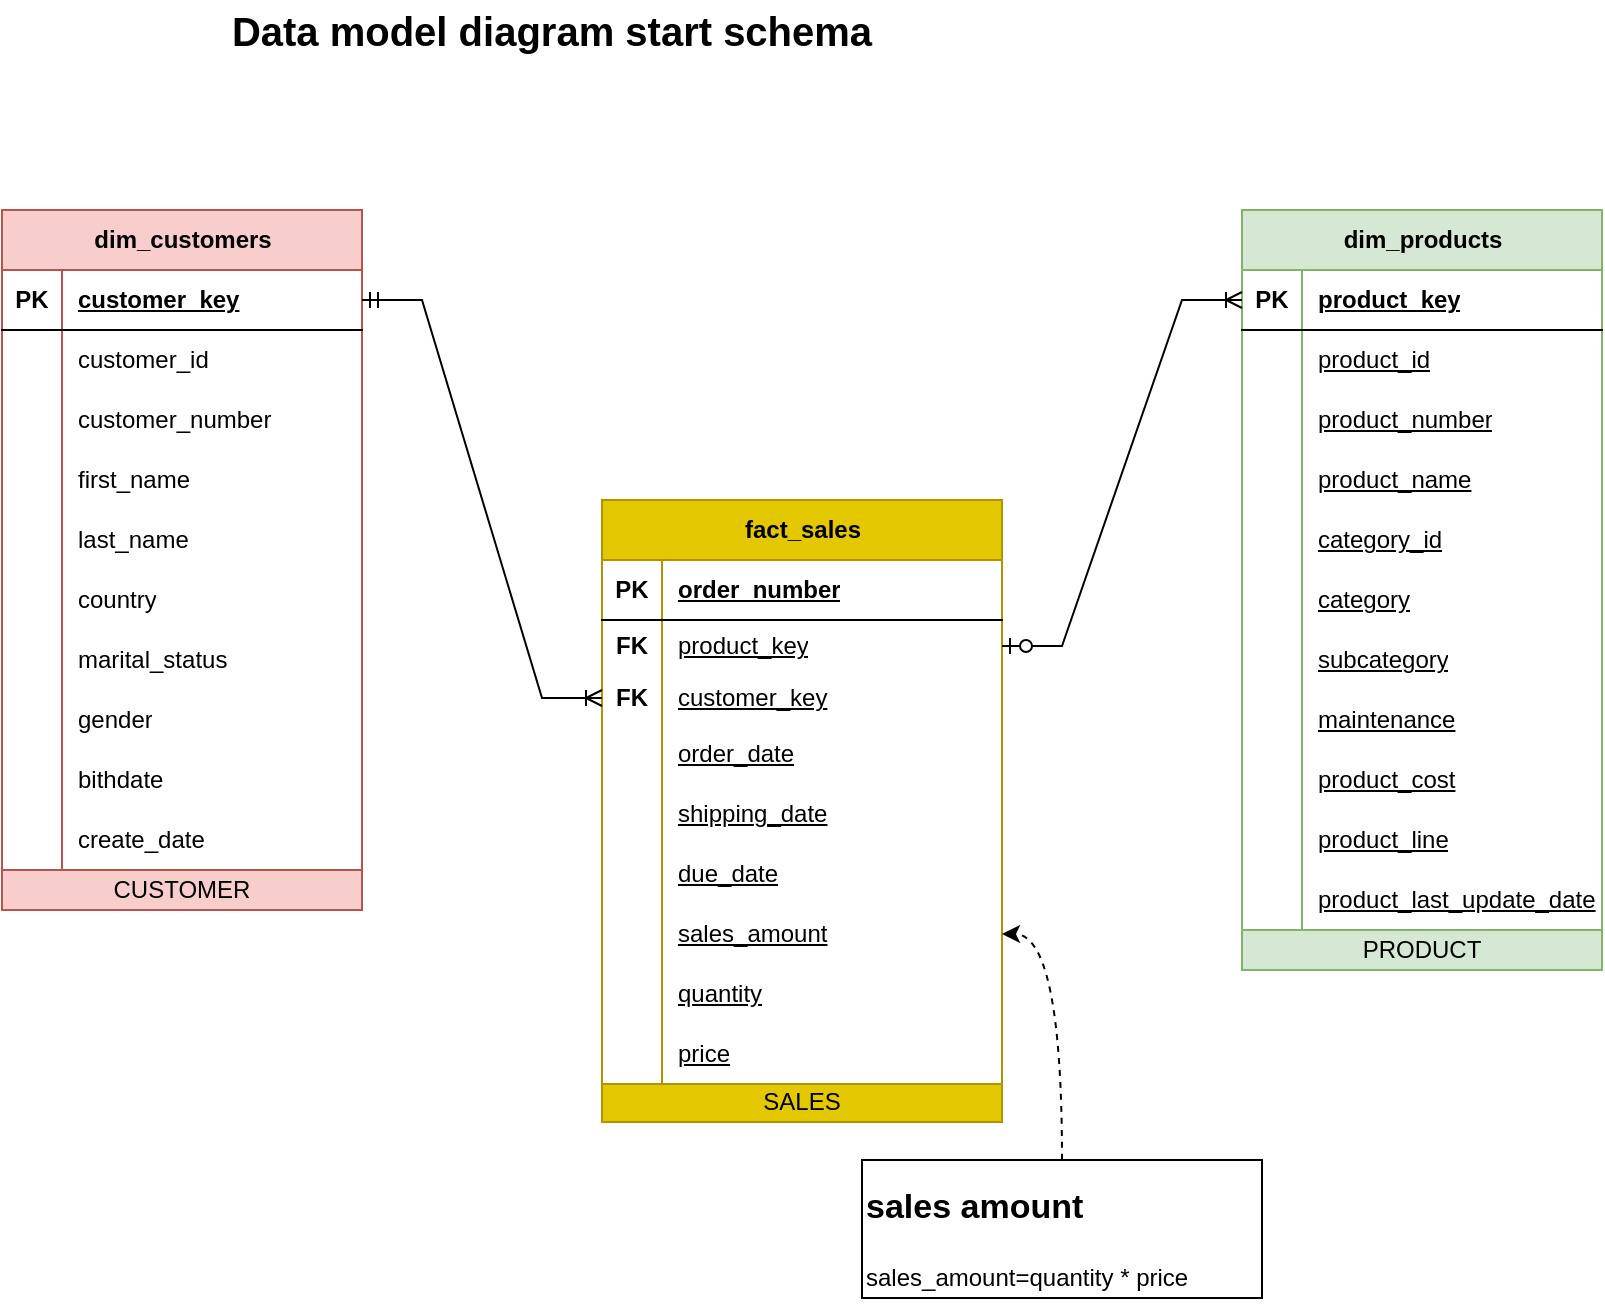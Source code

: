 <mxfile version="26.2.2">
  <diagram name="Page-1" id="OOVxS91p70i74Y_CPinJ">
    <mxGraphModel dx="1082" dy="687" grid="1" gridSize="10" guides="1" tooltips="1" connect="1" arrows="1" fold="1" page="1" pageScale="1" pageWidth="1920" pageHeight="1200" math="0" shadow="0">
      <root>
        <mxCell id="0" />
        <mxCell id="1" parent="0" />
        <mxCell id="dgMx7251XkcCe_xjMlQt-8" value="&lt;font style=&quot;font-size: 20px;&quot;&gt;Data model diagram start schema&lt;/font&gt;" style="text;html=1;align=center;verticalAlign=middle;whiteSpace=wrap;rounded=0;fontStyle=1;fontSize=16;" parent="1" vertex="1">
          <mxGeometry x="320" y="20" width="430" height="30" as="geometry" />
        </mxCell>
        <mxCell id="Io7eCDTCwOSKWFWMxGxT-1" value="dim_customers" style="shape=table;startSize=30;container=1;collapsible=1;childLayout=tableLayout;fixedRows=1;rowLines=0;fontStyle=1;align=center;resizeLast=1;html=1;fillColor=#f8cecc;strokeColor=#b85450;" parent="1" vertex="1">
          <mxGeometry x="260" y="125" width="180" height="330" as="geometry" />
        </mxCell>
        <mxCell id="Io7eCDTCwOSKWFWMxGxT-2" value="" style="shape=tableRow;horizontal=0;startSize=0;swimlaneHead=0;swimlaneBody=0;fillColor=none;collapsible=0;dropTarget=0;points=[[0,0.5],[1,0.5]];portConstraint=eastwest;top=0;left=0;right=0;bottom=1;" parent="Io7eCDTCwOSKWFWMxGxT-1" vertex="1">
          <mxGeometry y="30" width="180" height="30" as="geometry" />
        </mxCell>
        <mxCell id="Io7eCDTCwOSKWFWMxGxT-3" value="PK" style="shape=partialRectangle;connectable=0;fillColor=none;top=0;left=0;bottom=0;right=0;fontStyle=1;overflow=hidden;whiteSpace=wrap;html=1;" parent="Io7eCDTCwOSKWFWMxGxT-2" vertex="1">
          <mxGeometry width="30" height="30" as="geometry">
            <mxRectangle width="30" height="30" as="alternateBounds" />
          </mxGeometry>
        </mxCell>
        <mxCell id="Io7eCDTCwOSKWFWMxGxT-4" value="customer_key" style="shape=partialRectangle;connectable=0;fillColor=none;top=0;left=0;bottom=0;right=0;align=left;spacingLeft=6;fontStyle=5;overflow=hidden;whiteSpace=wrap;html=1;" parent="Io7eCDTCwOSKWFWMxGxT-2" vertex="1">
          <mxGeometry x="30" width="150" height="30" as="geometry">
            <mxRectangle width="150" height="30" as="alternateBounds" />
          </mxGeometry>
        </mxCell>
        <mxCell id="Io7eCDTCwOSKWFWMxGxT-5" value="" style="shape=tableRow;horizontal=0;startSize=0;swimlaneHead=0;swimlaneBody=0;fillColor=none;collapsible=0;dropTarget=0;points=[[0,0.5],[1,0.5]];portConstraint=eastwest;top=0;left=0;right=0;bottom=0;" parent="Io7eCDTCwOSKWFWMxGxT-1" vertex="1">
          <mxGeometry y="60" width="180" height="30" as="geometry" />
        </mxCell>
        <mxCell id="Io7eCDTCwOSKWFWMxGxT-6" value="" style="shape=partialRectangle;connectable=0;fillColor=none;top=0;left=0;bottom=0;right=0;editable=1;overflow=hidden;whiteSpace=wrap;html=1;" parent="Io7eCDTCwOSKWFWMxGxT-5" vertex="1">
          <mxGeometry width="30" height="30" as="geometry">
            <mxRectangle width="30" height="30" as="alternateBounds" />
          </mxGeometry>
        </mxCell>
        <mxCell id="Io7eCDTCwOSKWFWMxGxT-7" value="customer_id" style="shape=partialRectangle;connectable=0;fillColor=none;top=0;left=0;bottom=0;right=0;align=left;spacingLeft=6;overflow=hidden;whiteSpace=wrap;html=1;gradientColor=#b3b3b3;strokeColor=#666666;" parent="Io7eCDTCwOSKWFWMxGxT-5" vertex="1">
          <mxGeometry x="30" width="150" height="30" as="geometry">
            <mxRectangle width="150" height="30" as="alternateBounds" />
          </mxGeometry>
        </mxCell>
        <mxCell id="Io7eCDTCwOSKWFWMxGxT-8" value="" style="shape=tableRow;horizontal=0;startSize=0;swimlaneHead=0;swimlaneBody=0;fillColor=none;collapsible=0;dropTarget=0;points=[[0,0.5],[1,0.5]];portConstraint=eastwest;top=0;left=0;right=0;bottom=0;" parent="Io7eCDTCwOSKWFWMxGxT-1" vertex="1">
          <mxGeometry y="90" width="180" height="30" as="geometry" />
        </mxCell>
        <mxCell id="Io7eCDTCwOSKWFWMxGxT-9" value="" style="shape=partialRectangle;connectable=0;fillColor=none;top=0;left=0;bottom=0;right=0;editable=1;overflow=hidden;whiteSpace=wrap;html=1;" parent="Io7eCDTCwOSKWFWMxGxT-8" vertex="1">
          <mxGeometry width="30" height="30" as="geometry">
            <mxRectangle width="30" height="30" as="alternateBounds" />
          </mxGeometry>
        </mxCell>
        <mxCell id="Io7eCDTCwOSKWFWMxGxT-10" value="customer_number" style="shape=partialRectangle;connectable=0;fillColor=none;top=0;left=0;bottom=0;right=0;align=left;spacingLeft=6;overflow=hidden;whiteSpace=wrap;html=1;" parent="Io7eCDTCwOSKWFWMxGxT-8" vertex="1">
          <mxGeometry x="30" width="150" height="30" as="geometry">
            <mxRectangle width="150" height="30" as="alternateBounds" />
          </mxGeometry>
        </mxCell>
        <mxCell id="Io7eCDTCwOSKWFWMxGxT-11" value="" style="shape=tableRow;horizontal=0;startSize=0;swimlaneHead=0;swimlaneBody=0;fillColor=none;collapsible=0;dropTarget=0;points=[[0,0.5],[1,0.5]];portConstraint=eastwest;top=0;left=0;right=0;bottom=0;" parent="Io7eCDTCwOSKWFWMxGxT-1" vertex="1">
          <mxGeometry y="120" width="180" height="30" as="geometry" />
        </mxCell>
        <mxCell id="Io7eCDTCwOSKWFWMxGxT-12" value="" style="shape=partialRectangle;connectable=0;fillColor=none;top=0;left=0;bottom=0;right=0;editable=1;overflow=hidden;whiteSpace=wrap;html=1;" parent="Io7eCDTCwOSKWFWMxGxT-11" vertex="1">
          <mxGeometry width="30" height="30" as="geometry">
            <mxRectangle width="30" height="30" as="alternateBounds" />
          </mxGeometry>
        </mxCell>
        <mxCell id="Io7eCDTCwOSKWFWMxGxT-13" value="first_name" style="shape=partialRectangle;connectable=0;fillColor=none;top=0;left=0;bottom=0;right=0;align=left;spacingLeft=6;overflow=hidden;whiteSpace=wrap;html=1;" parent="Io7eCDTCwOSKWFWMxGxT-11" vertex="1">
          <mxGeometry x="30" width="150" height="30" as="geometry">
            <mxRectangle width="150" height="30" as="alternateBounds" />
          </mxGeometry>
        </mxCell>
        <mxCell id="Io7eCDTCwOSKWFWMxGxT-40" value="" style="shape=tableRow;horizontal=0;startSize=0;swimlaneHead=0;swimlaneBody=0;fillColor=none;collapsible=0;dropTarget=0;points=[[0,0.5],[1,0.5]];portConstraint=eastwest;top=0;left=0;right=0;bottom=0;" parent="Io7eCDTCwOSKWFWMxGxT-1" vertex="1">
          <mxGeometry y="150" width="180" height="30" as="geometry" />
        </mxCell>
        <mxCell id="Io7eCDTCwOSKWFWMxGxT-41" value="" style="shape=partialRectangle;connectable=0;fillColor=none;top=0;left=0;bottom=0;right=0;editable=1;overflow=hidden;whiteSpace=wrap;html=1;" parent="Io7eCDTCwOSKWFWMxGxT-40" vertex="1">
          <mxGeometry width="30" height="30" as="geometry">
            <mxRectangle width="30" height="30" as="alternateBounds" />
          </mxGeometry>
        </mxCell>
        <mxCell id="Io7eCDTCwOSKWFWMxGxT-42" value="last_name" style="shape=partialRectangle;connectable=0;fillColor=none;top=0;left=0;bottom=0;right=0;align=left;spacingLeft=6;overflow=hidden;whiteSpace=wrap;html=1;" parent="Io7eCDTCwOSKWFWMxGxT-40" vertex="1">
          <mxGeometry x="30" width="150" height="30" as="geometry">
            <mxRectangle width="150" height="30" as="alternateBounds" />
          </mxGeometry>
        </mxCell>
        <mxCell id="Io7eCDTCwOSKWFWMxGxT-59" value="" style="shape=tableRow;horizontal=0;startSize=0;swimlaneHead=0;swimlaneBody=0;fillColor=none;collapsible=0;dropTarget=0;points=[[0,0.5],[1,0.5]];portConstraint=eastwest;top=0;left=0;right=0;bottom=0;" parent="Io7eCDTCwOSKWFWMxGxT-1" vertex="1">
          <mxGeometry y="180" width="180" height="30" as="geometry" />
        </mxCell>
        <mxCell id="Io7eCDTCwOSKWFWMxGxT-60" value="" style="shape=partialRectangle;connectable=0;fillColor=none;top=0;left=0;bottom=0;right=0;editable=1;overflow=hidden;whiteSpace=wrap;html=1;" parent="Io7eCDTCwOSKWFWMxGxT-59" vertex="1">
          <mxGeometry width="30" height="30" as="geometry">
            <mxRectangle width="30" height="30" as="alternateBounds" />
          </mxGeometry>
        </mxCell>
        <mxCell id="Io7eCDTCwOSKWFWMxGxT-61" value="country" style="shape=partialRectangle;connectable=0;fillColor=none;top=0;left=0;bottom=0;right=0;align=left;spacingLeft=6;overflow=hidden;whiteSpace=wrap;html=1;" parent="Io7eCDTCwOSKWFWMxGxT-59" vertex="1">
          <mxGeometry x="30" width="150" height="30" as="geometry">
            <mxRectangle width="150" height="30" as="alternateBounds" />
          </mxGeometry>
        </mxCell>
        <mxCell id="Io7eCDTCwOSKWFWMxGxT-62" value="" style="shape=tableRow;horizontal=0;startSize=0;swimlaneHead=0;swimlaneBody=0;fillColor=none;collapsible=0;dropTarget=0;points=[[0,0.5],[1,0.5]];portConstraint=eastwest;top=0;left=0;right=0;bottom=0;" parent="Io7eCDTCwOSKWFWMxGxT-1" vertex="1">
          <mxGeometry y="210" width="180" height="30" as="geometry" />
        </mxCell>
        <mxCell id="Io7eCDTCwOSKWFWMxGxT-63" value="" style="shape=partialRectangle;connectable=0;fillColor=none;top=0;left=0;bottom=0;right=0;editable=1;overflow=hidden;whiteSpace=wrap;html=1;" parent="Io7eCDTCwOSKWFWMxGxT-62" vertex="1">
          <mxGeometry width="30" height="30" as="geometry">
            <mxRectangle width="30" height="30" as="alternateBounds" />
          </mxGeometry>
        </mxCell>
        <mxCell id="Io7eCDTCwOSKWFWMxGxT-64" value="marital_status" style="shape=partialRectangle;connectable=0;fillColor=none;top=0;left=0;bottom=0;right=0;align=left;spacingLeft=6;overflow=hidden;whiteSpace=wrap;html=1;" parent="Io7eCDTCwOSKWFWMxGxT-62" vertex="1">
          <mxGeometry x="30" width="150" height="30" as="geometry">
            <mxRectangle width="150" height="30" as="alternateBounds" />
          </mxGeometry>
        </mxCell>
        <mxCell id="_nHgHRbwsnI0pYR0xO-E-12" value="" style="shape=tableRow;horizontal=0;startSize=0;swimlaneHead=0;swimlaneBody=0;fillColor=none;collapsible=0;dropTarget=0;points=[[0,0.5],[1,0.5]];portConstraint=eastwest;top=0;left=0;right=0;bottom=0;" vertex="1" parent="Io7eCDTCwOSKWFWMxGxT-1">
          <mxGeometry y="240" width="180" height="30" as="geometry" />
        </mxCell>
        <mxCell id="_nHgHRbwsnI0pYR0xO-E-13" value="" style="shape=partialRectangle;connectable=0;fillColor=none;top=0;left=0;bottom=0;right=0;editable=1;overflow=hidden;whiteSpace=wrap;html=1;" vertex="1" parent="_nHgHRbwsnI0pYR0xO-E-12">
          <mxGeometry width="30" height="30" as="geometry">
            <mxRectangle width="30" height="30" as="alternateBounds" />
          </mxGeometry>
        </mxCell>
        <mxCell id="_nHgHRbwsnI0pYR0xO-E-14" value="gender" style="shape=partialRectangle;connectable=0;fillColor=none;top=0;left=0;bottom=0;right=0;align=left;spacingLeft=6;overflow=hidden;whiteSpace=wrap;html=1;" vertex="1" parent="_nHgHRbwsnI0pYR0xO-E-12">
          <mxGeometry x="30" width="150" height="30" as="geometry">
            <mxRectangle width="150" height="30" as="alternateBounds" />
          </mxGeometry>
        </mxCell>
        <mxCell id="_nHgHRbwsnI0pYR0xO-E-15" value="" style="shape=tableRow;horizontal=0;startSize=0;swimlaneHead=0;swimlaneBody=0;fillColor=none;collapsible=0;dropTarget=0;points=[[0,0.5],[1,0.5]];portConstraint=eastwest;top=0;left=0;right=0;bottom=0;" vertex="1" parent="Io7eCDTCwOSKWFWMxGxT-1">
          <mxGeometry y="270" width="180" height="30" as="geometry" />
        </mxCell>
        <mxCell id="_nHgHRbwsnI0pYR0xO-E-16" value="" style="shape=partialRectangle;connectable=0;fillColor=none;top=0;left=0;bottom=0;right=0;editable=1;overflow=hidden;whiteSpace=wrap;html=1;" vertex="1" parent="_nHgHRbwsnI0pYR0xO-E-15">
          <mxGeometry width="30" height="30" as="geometry">
            <mxRectangle width="30" height="30" as="alternateBounds" />
          </mxGeometry>
        </mxCell>
        <mxCell id="_nHgHRbwsnI0pYR0xO-E-17" value="bithdate" style="shape=partialRectangle;connectable=0;fillColor=none;top=0;left=0;bottom=0;right=0;align=left;spacingLeft=6;overflow=hidden;whiteSpace=wrap;html=1;" vertex="1" parent="_nHgHRbwsnI0pYR0xO-E-15">
          <mxGeometry x="30" width="150" height="30" as="geometry">
            <mxRectangle width="150" height="30" as="alternateBounds" />
          </mxGeometry>
        </mxCell>
        <mxCell id="_nHgHRbwsnI0pYR0xO-E-18" value="" style="shape=tableRow;horizontal=0;startSize=0;swimlaneHead=0;swimlaneBody=0;fillColor=none;collapsible=0;dropTarget=0;points=[[0,0.5],[1,0.5]];portConstraint=eastwest;top=0;left=0;right=0;bottom=0;" vertex="1" parent="Io7eCDTCwOSKWFWMxGxT-1">
          <mxGeometry y="300" width="180" height="30" as="geometry" />
        </mxCell>
        <mxCell id="_nHgHRbwsnI0pYR0xO-E-19" value="" style="shape=partialRectangle;connectable=0;fillColor=none;top=0;left=0;bottom=0;right=0;editable=1;overflow=hidden;whiteSpace=wrap;html=1;" vertex="1" parent="_nHgHRbwsnI0pYR0xO-E-18">
          <mxGeometry width="30" height="30" as="geometry">
            <mxRectangle width="30" height="30" as="alternateBounds" />
          </mxGeometry>
        </mxCell>
        <mxCell id="_nHgHRbwsnI0pYR0xO-E-20" value="create_date" style="shape=partialRectangle;connectable=0;fillColor=none;top=0;left=0;bottom=0;right=0;align=left;spacingLeft=6;overflow=hidden;whiteSpace=wrap;html=1;" vertex="1" parent="_nHgHRbwsnI0pYR0xO-E-18">
          <mxGeometry x="30" width="150" height="30" as="geometry">
            <mxRectangle width="150" height="30" as="alternateBounds" />
          </mxGeometry>
        </mxCell>
        <mxCell id="VMS7QXW_MheRCHFMx7vZ-4" value="CUSTOMER" style="text;html=1;strokeColor=#b85450;fillColor=#f8cecc;align=center;verticalAlign=middle;whiteSpace=wrap;overflow=hidden;" parent="1" vertex="1">
          <mxGeometry x="260" y="455" width="180" height="20" as="geometry" />
        </mxCell>
        <mxCell id="Io7eCDTCwOSKWFWMxGxT-65" value="dim_products" style="shape=table;startSize=30;container=1;collapsible=1;childLayout=tableLayout;fixedRows=1;rowLines=0;fontStyle=1;align=center;resizeLast=1;html=1;fillColor=#d5e8d4;strokeColor=#82b366;" parent="1" vertex="1">
          <mxGeometry x="880" y="125" width="180" height="360" as="geometry" />
        </mxCell>
        <mxCell id="Io7eCDTCwOSKWFWMxGxT-66" value="" style="shape=tableRow;horizontal=0;startSize=0;swimlaneHead=0;swimlaneBody=0;fillColor=none;collapsible=0;dropTarget=0;points=[[0,0.5],[1,0.5]];portConstraint=eastwest;top=0;left=0;right=0;bottom=1;" parent="Io7eCDTCwOSKWFWMxGxT-65" vertex="1">
          <mxGeometry y="30" width="180" height="30" as="geometry" />
        </mxCell>
        <mxCell id="Io7eCDTCwOSKWFWMxGxT-67" value="PK" style="shape=partialRectangle;connectable=0;fillColor=none;top=0;left=0;bottom=0;right=0;fontStyle=1;overflow=hidden;whiteSpace=wrap;html=1;" parent="Io7eCDTCwOSKWFWMxGxT-66" vertex="1">
          <mxGeometry width="30" height="30" as="geometry">
            <mxRectangle width="30" height="30" as="alternateBounds" />
          </mxGeometry>
        </mxCell>
        <mxCell id="Io7eCDTCwOSKWFWMxGxT-68" value="product_key" style="shape=partialRectangle;connectable=0;fillColor=none;top=0;left=0;bottom=0;right=0;align=left;spacingLeft=6;fontStyle=5;overflow=hidden;whiteSpace=wrap;html=1;" parent="Io7eCDTCwOSKWFWMxGxT-66" vertex="1">
          <mxGeometry x="30" width="150" height="30" as="geometry">
            <mxRectangle width="150" height="30" as="alternateBounds" />
          </mxGeometry>
        </mxCell>
        <mxCell id="Io7eCDTCwOSKWFWMxGxT-69" value="" style="shape=tableRow;horizontal=0;startSize=0;swimlaneHead=0;swimlaneBody=0;fillColor=none;collapsible=0;dropTarget=0;points=[[0,0.5],[1,0.5]];portConstraint=eastwest;top=0;left=0;right=0;bottom=0;" parent="Io7eCDTCwOSKWFWMxGxT-65" vertex="1">
          <mxGeometry y="60" width="180" height="30" as="geometry" />
        </mxCell>
        <mxCell id="Io7eCDTCwOSKWFWMxGxT-70" value="" style="shape=partialRectangle;connectable=0;fillColor=none;top=0;left=0;bottom=0;right=0;editable=1;overflow=hidden;whiteSpace=wrap;html=1;" parent="Io7eCDTCwOSKWFWMxGxT-69" vertex="1">
          <mxGeometry width="30" height="30" as="geometry">
            <mxRectangle width="30" height="30" as="alternateBounds" />
          </mxGeometry>
        </mxCell>
        <mxCell id="Io7eCDTCwOSKWFWMxGxT-71" value="&lt;u&gt;product_id&lt;/u&gt;" style="shape=partialRectangle;connectable=0;fillColor=none;top=0;left=0;bottom=0;right=0;align=left;spacingLeft=6;overflow=hidden;whiteSpace=wrap;html=1;gradientColor=#b3b3b3;strokeColor=#666666;" parent="Io7eCDTCwOSKWFWMxGxT-69" vertex="1">
          <mxGeometry x="30" width="150" height="30" as="geometry">
            <mxRectangle width="150" height="30" as="alternateBounds" />
          </mxGeometry>
        </mxCell>
        <mxCell id="Io7eCDTCwOSKWFWMxGxT-72" value="" style="shape=tableRow;horizontal=0;startSize=0;swimlaneHead=0;swimlaneBody=0;fillColor=none;collapsible=0;dropTarget=0;points=[[0,0.5],[1,0.5]];portConstraint=eastwest;top=0;left=0;right=0;bottom=0;" parent="Io7eCDTCwOSKWFWMxGxT-65" vertex="1">
          <mxGeometry y="90" width="180" height="30" as="geometry" />
        </mxCell>
        <mxCell id="Io7eCDTCwOSKWFWMxGxT-73" value="" style="shape=partialRectangle;connectable=0;fillColor=none;top=0;left=0;bottom=0;right=0;editable=1;overflow=hidden;whiteSpace=wrap;html=1;" parent="Io7eCDTCwOSKWFWMxGxT-72" vertex="1">
          <mxGeometry width="30" height="30" as="geometry">
            <mxRectangle width="30" height="30" as="alternateBounds" />
          </mxGeometry>
        </mxCell>
        <mxCell id="Io7eCDTCwOSKWFWMxGxT-74" value="&lt;u&gt;product_number&lt;/u&gt;" style="shape=partialRectangle;connectable=0;fillColor=none;top=0;left=0;bottom=0;right=0;align=left;spacingLeft=6;overflow=hidden;whiteSpace=wrap;html=1;" parent="Io7eCDTCwOSKWFWMxGxT-72" vertex="1">
          <mxGeometry x="30" width="150" height="30" as="geometry">
            <mxRectangle width="150" height="30" as="alternateBounds" />
          </mxGeometry>
        </mxCell>
        <mxCell id="Io7eCDTCwOSKWFWMxGxT-75" value="" style="shape=tableRow;horizontal=0;startSize=0;swimlaneHead=0;swimlaneBody=0;fillColor=none;collapsible=0;dropTarget=0;points=[[0,0.5],[1,0.5]];portConstraint=eastwest;top=0;left=0;right=0;bottom=0;" parent="Io7eCDTCwOSKWFWMxGxT-65" vertex="1">
          <mxGeometry y="120" width="180" height="30" as="geometry" />
        </mxCell>
        <mxCell id="Io7eCDTCwOSKWFWMxGxT-76" value="" style="shape=partialRectangle;connectable=0;fillColor=none;top=0;left=0;bottom=0;right=0;editable=1;overflow=hidden;whiteSpace=wrap;html=1;" parent="Io7eCDTCwOSKWFWMxGxT-75" vertex="1">
          <mxGeometry width="30" height="30" as="geometry">
            <mxRectangle width="30" height="30" as="alternateBounds" />
          </mxGeometry>
        </mxCell>
        <mxCell id="Io7eCDTCwOSKWFWMxGxT-77" value="&lt;u&gt;product_name&lt;/u&gt;" style="shape=partialRectangle;connectable=0;fillColor=none;top=0;left=0;bottom=0;right=0;align=left;spacingLeft=6;overflow=hidden;whiteSpace=wrap;html=1;" parent="Io7eCDTCwOSKWFWMxGxT-75" vertex="1">
          <mxGeometry x="30" width="150" height="30" as="geometry">
            <mxRectangle width="150" height="30" as="alternateBounds" />
          </mxGeometry>
        </mxCell>
        <mxCell id="Io7eCDTCwOSKWFWMxGxT-78" value="" style="shape=tableRow;horizontal=0;startSize=0;swimlaneHead=0;swimlaneBody=0;fillColor=none;collapsible=0;dropTarget=0;points=[[0,0.5],[1,0.5]];portConstraint=eastwest;top=0;left=0;right=0;bottom=0;" parent="Io7eCDTCwOSKWFWMxGxT-65" vertex="1">
          <mxGeometry y="150" width="180" height="30" as="geometry" />
        </mxCell>
        <mxCell id="Io7eCDTCwOSKWFWMxGxT-79" value="" style="shape=partialRectangle;connectable=0;fillColor=none;top=0;left=0;bottom=0;right=0;editable=1;overflow=hidden;whiteSpace=wrap;html=1;" parent="Io7eCDTCwOSKWFWMxGxT-78" vertex="1">
          <mxGeometry width="30" height="30" as="geometry">
            <mxRectangle width="30" height="30" as="alternateBounds" />
          </mxGeometry>
        </mxCell>
        <mxCell id="Io7eCDTCwOSKWFWMxGxT-80" value="&lt;u&gt;category_id&lt;/u&gt;" style="shape=partialRectangle;connectable=0;fillColor=none;top=0;left=0;bottom=0;right=0;align=left;spacingLeft=6;overflow=hidden;whiteSpace=wrap;html=1;" parent="Io7eCDTCwOSKWFWMxGxT-78" vertex="1">
          <mxGeometry x="30" width="150" height="30" as="geometry">
            <mxRectangle width="150" height="30" as="alternateBounds" />
          </mxGeometry>
        </mxCell>
        <mxCell id="Io7eCDTCwOSKWFWMxGxT-81" value="" style="shape=tableRow;horizontal=0;startSize=0;swimlaneHead=0;swimlaneBody=0;fillColor=none;collapsible=0;dropTarget=0;points=[[0,0.5],[1,0.5]];portConstraint=eastwest;top=0;left=0;right=0;bottom=0;" parent="Io7eCDTCwOSKWFWMxGxT-65" vertex="1">
          <mxGeometry y="180" width="180" height="30" as="geometry" />
        </mxCell>
        <mxCell id="Io7eCDTCwOSKWFWMxGxT-82" value="" style="shape=partialRectangle;connectable=0;fillColor=none;top=0;left=0;bottom=0;right=0;editable=1;overflow=hidden;whiteSpace=wrap;html=1;" parent="Io7eCDTCwOSKWFWMxGxT-81" vertex="1">
          <mxGeometry width="30" height="30" as="geometry">
            <mxRectangle width="30" height="30" as="alternateBounds" />
          </mxGeometry>
        </mxCell>
        <mxCell id="Io7eCDTCwOSKWFWMxGxT-83" value="&lt;u&gt;category&lt;/u&gt;" style="shape=partialRectangle;connectable=0;fillColor=none;top=0;left=0;bottom=0;right=0;align=left;spacingLeft=6;overflow=hidden;whiteSpace=wrap;html=1;" parent="Io7eCDTCwOSKWFWMxGxT-81" vertex="1">
          <mxGeometry x="30" width="150" height="30" as="geometry">
            <mxRectangle width="150" height="30" as="alternateBounds" />
          </mxGeometry>
        </mxCell>
        <mxCell id="Io7eCDTCwOSKWFWMxGxT-84" value="" style="shape=tableRow;horizontal=0;startSize=0;swimlaneHead=0;swimlaneBody=0;fillColor=none;collapsible=0;dropTarget=0;points=[[0,0.5],[1,0.5]];portConstraint=eastwest;top=0;left=0;right=0;bottom=0;" parent="Io7eCDTCwOSKWFWMxGxT-65" vertex="1">
          <mxGeometry y="210" width="180" height="30" as="geometry" />
        </mxCell>
        <mxCell id="Io7eCDTCwOSKWFWMxGxT-85" value="" style="shape=partialRectangle;connectable=0;fillColor=none;top=0;left=0;bottom=0;right=0;editable=1;overflow=hidden;whiteSpace=wrap;html=1;" parent="Io7eCDTCwOSKWFWMxGxT-84" vertex="1">
          <mxGeometry width="30" height="30" as="geometry">
            <mxRectangle width="30" height="30" as="alternateBounds" />
          </mxGeometry>
        </mxCell>
        <mxCell id="Io7eCDTCwOSKWFWMxGxT-86" value="&lt;u&gt;subcategory&lt;/u&gt;" style="shape=partialRectangle;connectable=0;fillColor=none;top=0;left=0;bottom=0;right=0;align=left;spacingLeft=6;overflow=hidden;whiteSpace=wrap;html=1;" parent="Io7eCDTCwOSKWFWMxGxT-84" vertex="1">
          <mxGeometry x="30" width="150" height="30" as="geometry">
            <mxRectangle width="150" height="30" as="alternateBounds" />
          </mxGeometry>
        </mxCell>
        <mxCell id="_nHgHRbwsnI0pYR0xO-E-24" value="" style="shape=tableRow;horizontal=0;startSize=0;swimlaneHead=0;swimlaneBody=0;fillColor=none;collapsible=0;dropTarget=0;points=[[0,0.5],[1,0.5]];portConstraint=eastwest;top=0;left=0;right=0;bottom=0;" vertex="1" parent="Io7eCDTCwOSKWFWMxGxT-65">
          <mxGeometry y="240" width="180" height="30" as="geometry" />
        </mxCell>
        <mxCell id="_nHgHRbwsnI0pYR0xO-E-25" value="" style="shape=partialRectangle;connectable=0;fillColor=none;top=0;left=0;bottom=0;right=0;editable=1;overflow=hidden;whiteSpace=wrap;html=1;" vertex="1" parent="_nHgHRbwsnI0pYR0xO-E-24">
          <mxGeometry width="30" height="30" as="geometry">
            <mxRectangle width="30" height="30" as="alternateBounds" />
          </mxGeometry>
        </mxCell>
        <mxCell id="_nHgHRbwsnI0pYR0xO-E-26" value="&lt;u&gt;maintenance&lt;/u&gt;" style="shape=partialRectangle;connectable=0;fillColor=none;top=0;left=0;bottom=0;right=0;align=left;spacingLeft=6;overflow=hidden;whiteSpace=wrap;html=1;" vertex="1" parent="_nHgHRbwsnI0pYR0xO-E-24">
          <mxGeometry x="30" width="150" height="30" as="geometry">
            <mxRectangle width="150" height="30" as="alternateBounds" />
          </mxGeometry>
        </mxCell>
        <mxCell id="_nHgHRbwsnI0pYR0xO-E-28" value="" style="shape=tableRow;horizontal=0;startSize=0;swimlaneHead=0;swimlaneBody=0;fillColor=none;collapsible=0;dropTarget=0;points=[[0,0.5],[1,0.5]];portConstraint=eastwest;top=0;left=0;right=0;bottom=0;" vertex="1" parent="Io7eCDTCwOSKWFWMxGxT-65">
          <mxGeometry y="270" width="180" height="30" as="geometry" />
        </mxCell>
        <mxCell id="_nHgHRbwsnI0pYR0xO-E-29" value="" style="shape=partialRectangle;connectable=0;fillColor=none;top=0;left=0;bottom=0;right=0;editable=1;overflow=hidden;whiteSpace=wrap;html=1;" vertex="1" parent="_nHgHRbwsnI0pYR0xO-E-28">
          <mxGeometry width="30" height="30" as="geometry">
            <mxRectangle width="30" height="30" as="alternateBounds" />
          </mxGeometry>
        </mxCell>
        <mxCell id="_nHgHRbwsnI0pYR0xO-E-30" value="&lt;u&gt;product_cost&lt;/u&gt;" style="shape=partialRectangle;connectable=0;fillColor=none;top=0;left=0;bottom=0;right=0;align=left;spacingLeft=6;overflow=hidden;whiteSpace=wrap;html=1;" vertex="1" parent="_nHgHRbwsnI0pYR0xO-E-28">
          <mxGeometry x="30" width="150" height="30" as="geometry">
            <mxRectangle width="150" height="30" as="alternateBounds" />
          </mxGeometry>
        </mxCell>
        <mxCell id="_nHgHRbwsnI0pYR0xO-E-31" value="" style="shape=tableRow;horizontal=0;startSize=0;swimlaneHead=0;swimlaneBody=0;fillColor=none;collapsible=0;dropTarget=0;points=[[0,0.5],[1,0.5]];portConstraint=eastwest;top=0;left=0;right=0;bottom=0;" vertex="1" parent="Io7eCDTCwOSKWFWMxGxT-65">
          <mxGeometry y="300" width="180" height="30" as="geometry" />
        </mxCell>
        <mxCell id="_nHgHRbwsnI0pYR0xO-E-32" value="" style="shape=partialRectangle;connectable=0;fillColor=none;top=0;left=0;bottom=0;right=0;editable=1;overflow=hidden;whiteSpace=wrap;html=1;" vertex="1" parent="_nHgHRbwsnI0pYR0xO-E-31">
          <mxGeometry width="30" height="30" as="geometry">
            <mxRectangle width="30" height="30" as="alternateBounds" />
          </mxGeometry>
        </mxCell>
        <mxCell id="_nHgHRbwsnI0pYR0xO-E-33" value="&lt;u&gt;product_line&lt;/u&gt;" style="shape=partialRectangle;connectable=0;fillColor=none;top=0;left=0;bottom=0;right=0;align=left;spacingLeft=6;overflow=hidden;whiteSpace=wrap;html=1;" vertex="1" parent="_nHgHRbwsnI0pYR0xO-E-31">
          <mxGeometry x="30" width="150" height="30" as="geometry">
            <mxRectangle width="150" height="30" as="alternateBounds" />
          </mxGeometry>
        </mxCell>
        <mxCell id="_nHgHRbwsnI0pYR0xO-E-34" value="" style="shape=tableRow;horizontal=0;startSize=0;swimlaneHead=0;swimlaneBody=0;fillColor=none;collapsible=0;dropTarget=0;points=[[0,0.5],[1,0.5]];portConstraint=eastwest;top=0;left=0;right=0;bottom=0;" vertex="1" parent="Io7eCDTCwOSKWFWMxGxT-65">
          <mxGeometry y="330" width="180" height="30" as="geometry" />
        </mxCell>
        <mxCell id="_nHgHRbwsnI0pYR0xO-E-35" value="" style="shape=partialRectangle;connectable=0;fillColor=none;top=0;left=0;bottom=0;right=0;editable=1;overflow=hidden;whiteSpace=wrap;html=1;" vertex="1" parent="_nHgHRbwsnI0pYR0xO-E-34">
          <mxGeometry width="30" height="30" as="geometry">
            <mxRectangle width="30" height="30" as="alternateBounds" />
          </mxGeometry>
        </mxCell>
        <mxCell id="_nHgHRbwsnI0pYR0xO-E-36" value="&lt;u&gt;product_last_update_date&lt;/u&gt;" style="shape=partialRectangle;connectable=0;fillColor=none;top=0;left=0;bottom=0;right=0;align=left;spacingLeft=6;overflow=hidden;whiteSpace=wrap;html=1;" vertex="1" parent="_nHgHRbwsnI0pYR0xO-E-34">
          <mxGeometry x="30" width="150" height="30" as="geometry">
            <mxRectangle width="150" height="30" as="alternateBounds" />
          </mxGeometry>
        </mxCell>
        <mxCell id="VMS7QXW_MheRCHFMx7vZ-1" value="PRODUCT" style="text;html=1;strokeColor=#82b366;fillColor=#d5e8d4;align=center;verticalAlign=middle;whiteSpace=wrap;overflow=hidden;" parent="1" vertex="1">
          <mxGeometry x="880" y="485" width="180" height="20" as="geometry" />
        </mxCell>
        <mxCell id="Io7eCDTCwOSKWFWMxGxT-87" value="fact_sales" style="shape=table;startSize=30;container=1;collapsible=1;childLayout=tableLayout;fixedRows=1;rowLines=0;fontStyle=1;align=center;resizeLast=1;html=1;fillColor=#e3c800;strokeColor=#B09500;fontColor=#000000;" parent="1" vertex="1">
          <mxGeometry x="560" y="270" width="200" height="292" as="geometry" />
        </mxCell>
        <mxCell id="Io7eCDTCwOSKWFWMxGxT-88" value="" style="shape=tableRow;horizontal=0;startSize=0;swimlaneHead=0;swimlaneBody=0;fillColor=none;collapsible=0;dropTarget=0;points=[[0,0.5],[1,0.5]];portConstraint=eastwest;top=0;left=0;right=0;bottom=1;" parent="Io7eCDTCwOSKWFWMxGxT-87" vertex="1">
          <mxGeometry y="30" width="200" height="30" as="geometry" />
        </mxCell>
        <mxCell id="Io7eCDTCwOSKWFWMxGxT-89" value="PK" style="shape=partialRectangle;connectable=0;fillColor=none;top=0;left=0;bottom=0;right=0;fontStyle=1;overflow=hidden;whiteSpace=wrap;html=1;" parent="Io7eCDTCwOSKWFWMxGxT-88" vertex="1">
          <mxGeometry width="30" height="30" as="geometry">
            <mxRectangle width="30" height="30" as="alternateBounds" />
          </mxGeometry>
        </mxCell>
        <mxCell id="Io7eCDTCwOSKWFWMxGxT-90" value="order_number" style="shape=partialRectangle;connectable=0;fillColor=none;top=0;left=0;bottom=0;right=0;align=left;spacingLeft=6;fontStyle=5;overflow=hidden;whiteSpace=wrap;html=1;" parent="Io7eCDTCwOSKWFWMxGxT-88" vertex="1">
          <mxGeometry x="30" width="170" height="30" as="geometry">
            <mxRectangle width="170" height="30" as="alternateBounds" />
          </mxGeometry>
        </mxCell>
        <mxCell id="Io7eCDTCwOSKWFWMxGxT-91" value="" style="shape=tableRow;horizontal=0;startSize=0;swimlaneHead=0;swimlaneBody=0;fillColor=none;collapsible=0;dropTarget=0;points=[[0,0.5],[1,0.5]];portConstraint=eastwest;top=0;left=0;right=0;bottom=0;fontColor=none;noLabel=1;" parent="Io7eCDTCwOSKWFWMxGxT-87" vertex="1">
          <mxGeometry y="60" width="200" height="26" as="geometry" />
        </mxCell>
        <mxCell id="Io7eCDTCwOSKWFWMxGxT-92" value="&lt;b&gt;FK&lt;/b&gt;" style="shape=partialRectangle;connectable=0;fillColor=none;top=0;left=0;bottom=0;right=0;editable=1;overflow=hidden;whiteSpace=wrap;html=1;" parent="Io7eCDTCwOSKWFWMxGxT-91" vertex="1">
          <mxGeometry width="30" height="26" as="geometry">
            <mxRectangle width="30" height="26" as="alternateBounds" />
          </mxGeometry>
        </mxCell>
        <mxCell id="Io7eCDTCwOSKWFWMxGxT-93" value="&lt;u&gt;product_key&lt;/u&gt;" style="shape=partialRectangle;connectable=0;fillColor=none;top=0;left=0;bottom=0;right=0;align=left;spacingLeft=6;overflow=hidden;whiteSpace=wrap;html=1;gradientColor=#b3b3b3;strokeColor=#666666;" parent="Io7eCDTCwOSKWFWMxGxT-91" vertex="1">
          <mxGeometry x="30" width="170" height="26" as="geometry">
            <mxRectangle width="170" height="26" as="alternateBounds" />
          </mxGeometry>
        </mxCell>
        <mxCell id="Io7eCDTCwOSKWFWMxGxT-94" value="" style="shape=tableRow;horizontal=0;startSize=0;swimlaneHead=0;swimlaneBody=0;fillColor=none;collapsible=0;dropTarget=0;points=[[0,0.5],[1,0.5]];portConstraint=eastwest;top=0;left=0;right=0;bottom=0;" parent="Io7eCDTCwOSKWFWMxGxT-87" vertex="1">
          <mxGeometry y="86" width="200" height="26" as="geometry" />
        </mxCell>
        <mxCell id="Io7eCDTCwOSKWFWMxGxT-95" value="&lt;b&gt;FK&lt;/b&gt;" style="shape=partialRectangle;connectable=0;fillColor=none;top=0;left=0;bottom=0;right=0;editable=1;overflow=hidden;whiteSpace=wrap;html=1;" parent="Io7eCDTCwOSKWFWMxGxT-94" vertex="1">
          <mxGeometry width="30" height="26" as="geometry">
            <mxRectangle width="30" height="26" as="alternateBounds" />
          </mxGeometry>
        </mxCell>
        <mxCell id="Io7eCDTCwOSKWFWMxGxT-96" value="&lt;u&gt;customer_key&lt;/u&gt;" style="shape=partialRectangle;connectable=0;fillColor=none;top=0;left=0;bottom=0;right=0;align=left;spacingLeft=6;overflow=hidden;whiteSpace=wrap;html=1;strokeColor=#666666;gradientColor=#b3b3b3;" parent="Io7eCDTCwOSKWFWMxGxT-94" vertex="1">
          <mxGeometry x="30" width="170" height="26" as="geometry">
            <mxRectangle width="170" height="26" as="alternateBounds" />
          </mxGeometry>
        </mxCell>
        <mxCell id="Io7eCDTCwOSKWFWMxGxT-97" value="" style="shape=tableRow;horizontal=0;startSize=0;swimlaneHead=0;swimlaneBody=0;fillColor=none;collapsible=0;dropTarget=0;points=[[0,0.5],[1,0.5]];portConstraint=eastwest;top=0;left=0;right=0;bottom=0;" parent="Io7eCDTCwOSKWFWMxGxT-87" vertex="1">
          <mxGeometry y="112" width="200" height="30" as="geometry" />
        </mxCell>
        <mxCell id="Io7eCDTCwOSKWFWMxGxT-98" value="" style="shape=partialRectangle;connectable=0;fillColor=none;top=0;left=0;bottom=0;right=0;editable=1;overflow=hidden;whiteSpace=wrap;html=1;" parent="Io7eCDTCwOSKWFWMxGxT-97" vertex="1">
          <mxGeometry width="30" height="30" as="geometry">
            <mxRectangle width="30" height="30" as="alternateBounds" />
          </mxGeometry>
        </mxCell>
        <mxCell id="Io7eCDTCwOSKWFWMxGxT-99" value="&lt;u&gt;order_date&lt;/u&gt;" style="shape=partialRectangle;connectable=0;fillColor=none;top=0;left=0;bottom=0;right=0;align=left;spacingLeft=6;overflow=hidden;whiteSpace=wrap;html=1;" parent="Io7eCDTCwOSKWFWMxGxT-97" vertex="1">
          <mxGeometry x="30" width="170" height="30" as="geometry">
            <mxRectangle width="170" height="30" as="alternateBounds" />
          </mxGeometry>
        </mxCell>
        <mxCell id="Io7eCDTCwOSKWFWMxGxT-100" value="" style="shape=tableRow;horizontal=0;startSize=0;swimlaneHead=0;swimlaneBody=0;fillColor=none;collapsible=0;dropTarget=0;points=[[0,0.5],[1,0.5]];portConstraint=eastwest;top=0;left=0;right=0;bottom=0;" parent="Io7eCDTCwOSKWFWMxGxT-87" vertex="1">
          <mxGeometry y="142" width="200" height="30" as="geometry" />
        </mxCell>
        <mxCell id="Io7eCDTCwOSKWFWMxGxT-101" value="" style="shape=partialRectangle;connectable=0;fillColor=none;top=0;left=0;bottom=0;right=0;editable=1;overflow=hidden;whiteSpace=wrap;html=1;" parent="Io7eCDTCwOSKWFWMxGxT-100" vertex="1">
          <mxGeometry width="30" height="30" as="geometry">
            <mxRectangle width="30" height="30" as="alternateBounds" />
          </mxGeometry>
        </mxCell>
        <mxCell id="Io7eCDTCwOSKWFWMxGxT-102" value="&lt;u&gt;shipping_date&lt;/u&gt;" style="shape=partialRectangle;connectable=0;fillColor=none;top=0;left=0;bottom=0;right=0;align=left;spacingLeft=6;overflow=hidden;whiteSpace=wrap;html=1;" parent="Io7eCDTCwOSKWFWMxGxT-100" vertex="1">
          <mxGeometry x="30" width="170" height="30" as="geometry">
            <mxRectangle width="170" height="30" as="alternateBounds" />
          </mxGeometry>
        </mxCell>
        <mxCell id="Io7eCDTCwOSKWFWMxGxT-103" value="" style="shape=tableRow;horizontal=0;startSize=0;swimlaneHead=0;swimlaneBody=0;fillColor=none;collapsible=0;dropTarget=0;points=[[0,0.5],[1,0.5]];portConstraint=eastwest;top=0;left=0;right=0;bottom=0;" parent="Io7eCDTCwOSKWFWMxGxT-87" vertex="1">
          <mxGeometry y="172" width="200" height="30" as="geometry" />
        </mxCell>
        <mxCell id="Io7eCDTCwOSKWFWMxGxT-104" value="" style="shape=partialRectangle;connectable=0;fillColor=none;top=0;left=0;bottom=0;right=0;editable=1;overflow=hidden;whiteSpace=wrap;html=1;" parent="Io7eCDTCwOSKWFWMxGxT-103" vertex="1">
          <mxGeometry width="30" height="30" as="geometry">
            <mxRectangle width="30" height="30" as="alternateBounds" />
          </mxGeometry>
        </mxCell>
        <mxCell id="Io7eCDTCwOSKWFWMxGxT-105" value="&lt;u&gt;due_date&lt;/u&gt;" style="shape=partialRectangle;connectable=0;fillColor=none;top=0;left=0;bottom=0;right=0;align=left;spacingLeft=6;overflow=hidden;whiteSpace=wrap;html=1;" parent="Io7eCDTCwOSKWFWMxGxT-103" vertex="1">
          <mxGeometry x="30" width="170" height="30" as="geometry">
            <mxRectangle width="170" height="30" as="alternateBounds" />
          </mxGeometry>
        </mxCell>
        <mxCell id="Io7eCDTCwOSKWFWMxGxT-106" value="" style="shape=tableRow;horizontal=0;startSize=0;swimlaneHead=0;swimlaneBody=0;fillColor=none;collapsible=0;dropTarget=0;points=[[0,0.5],[1,0.5]];portConstraint=eastwest;top=0;left=0;right=0;bottom=0;" parent="Io7eCDTCwOSKWFWMxGxT-87" vertex="1">
          <mxGeometry y="202" width="200" height="30" as="geometry" />
        </mxCell>
        <mxCell id="Io7eCDTCwOSKWFWMxGxT-107" value="" style="shape=partialRectangle;connectable=0;fillColor=none;top=0;left=0;bottom=0;right=0;editable=1;overflow=hidden;whiteSpace=wrap;html=1;" parent="Io7eCDTCwOSKWFWMxGxT-106" vertex="1">
          <mxGeometry width="30" height="30" as="geometry">
            <mxRectangle width="30" height="30" as="alternateBounds" />
          </mxGeometry>
        </mxCell>
        <mxCell id="Io7eCDTCwOSKWFWMxGxT-108" value="&lt;u&gt;sales_amount&lt;/u&gt;" style="shape=partialRectangle;connectable=0;fillColor=none;top=0;left=0;bottom=0;right=0;align=left;spacingLeft=6;overflow=hidden;whiteSpace=wrap;html=1;" parent="Io7eCDTCwOSKWFWMxGxT-106" vertex="1">
          <mxGeometry x="30" width="170" height="30" as="geometry">
            <mxRectangle width="170" height="30" as="alternateBounds" />
          </mxGeometry>
        </mxCell>
        <mxCell id="Io7eCDTCwOSKWFWMxGxT-109" value="" style="shape=tableRow;horizontal=0;startSize=0;swimlaneHead=0;swimlaneBody=0;fillColor=none;collapsible=0;dropTarget=0;points=[[0,0.5],[1,0.5]];portConstraint=eastwest;top=0;left=0;right=0;bottom=0;" parent="Io7eCDTCwOSKWFWMxGxT-87" vertex="1">
          <mxGeometry y="232" width="200" height="30" as="geometry" />
        </mxCell>
        <mxCell id="Io7eCDTCwOSKWFWMxGxT-110" value="" style="shape=partialRectangle;connectable=0;fillColor=none;top=0;left=0;bottom=0;right=0;editable=1;overflow=hidden;whiteSpace=wrap;html=1;" parent="Io7eCDTCwOSKWFWMxGxT-109" vertex="1">
          <mxGeometry width="30" height="30" as="geometry">
            <mxRectangle width="30" height="30" as="alternateBounds" />
          </mxGeometry>
        </mxCell>
        <mxCell id="Io7eCDTCwOSKWFWMxGxT-111" value="&lt;u&gt;quantity&lt;/u&gt;" style="shape=partialRectangle;connectable=0;fillColor=none;top=0;left=0;bottom=0;right=0;align=left;spacingLeft=6;overflow=hidden;whiteSpace=wrap;html=1;" parent="Io7eCDTCwOSKWFWMxGxT-109" vertex="1">
          <mxGeometry x="30" width="170" height="30" as="geometry">
            <mxRectangle width="170" height="30" as="alternateBounds" />
          </mxGeometry>
        </mxCell>
        <mxCell id="Io7eCDTCwOSKWFWMxGxT-112" value="" style="shape=tableRow;horizontal=0;startSize=0;swimlaneHead=0;swimlaneBody=0;fillColor=none;collapsible=0;dropTarget=0;points=[[0,0.5],[1,0.5]];portConstraint=eastwest;top=0;left=0;right=0;bottom=0;" parent="Io7eCDTCwOSKWFWMxGxT-87" vertex="1">
          <mxGeometry y="262" width="200" height="30" as="geometry" />
        </mxCell>
        <mxCell id="Io7eCDTCwOSKWFWMxGxT-113" value="" style="shape=partialRectangle;connectable=0;fillColor=none;top=0;left=0;bottom=0;right=0;editable=1;overflow=hidden;whiteSpace=wrap;html=1;" parent="Io7eCDTCwOSKWFWMxGxT-112" vertex="1">
          <mxGeometry width="30" height="30" as="geometry">
            <mxRectangle width="30" height="30" as="alternateBounds" />
          </mxGeometry>
        </mxCell>
        <mxCell id="Io7eCDTCwOSKWFWMxGxT-114" value="&lt;u&gt;price&lt;/u&gt;" style="shape=partialRectangle;connectable=0;fillColor=none;top=0;left=0;bottom=0;right=0;align=left;spacingLeft=6;overflow=hidden;whiteSpace=wrap;html=1;" parent="Io7eCDTCwOSKWFWMxGxT-112" vertex="1">
          <mxGeometry x="30" width="170" height="30" as="geometry">
            <mxRectangle width="170" height="30" as="alternateBounds" />
          </mxGeometry>
        </mxCell>
        <mxCell id="VMS7QXW_MheRCHFMx7vZ-5" value="SALES" style="text;html=1;strokeColor=#B09500;fillColor=#e3c800;align=center;verticalAlign=middle;whiteSpace=wrap;overflow=hidden;fontColor=#000000;" parent="1" vertex="1">
          <mxGeometry x="560" y="562" width="200" height="18.99" as="geometry" />
        </mxCell>
        <mxCell id="_nHgHRbwsnI0pYR0xO-E-40" value="" style="edgeStyle=entityRelationEdgeStyle;fontSize=12;html=1;endArrow=ERoneToMany;startArrow=ERmandOne;rounded=0;exitX=1;exitY=0.5;exitDx=0;exitDy=0;" edge="1" parent="1" source="Io7eCDTCwOSKWFWMxGxT-2" target="Io7eCDTCwOSKWFWMxGxT-94">
          <mxGeometry width="100" height="100" relative="1" as="geometry">
            <mxPoint x="460" y="380" as="sourcePoint" />
            <mxPoint x="560" y="280" as="targetPoint" />
          </mxGeometry>
        </mxCell>
        <mxCell id="_nHgHRbwsnI0pYR0xO-E-41" value="" style="edgeStyle=entityRelationEdgeStyle;fontSize=12;html=1;endArrow=ERoneToMany;startArrow=ERzeroToOne;rounded=0;exitX=1;exitY=0.5;exitDx=0;exitDy=0;entryX=0;entryY=0.5;entryDx=0;entryDy=0;" edge="1" parent="1" source="Io7eCDTCwOSKWFWMxGxT-91" target="Io7eCDTCwOSKWFWMxGxT-66">
          <mxGeometry width="100" height="100" relative="1" as="geometry">
            <mxPoint x="850" y="320" as="sourcePoint" />
            <mxPoint x="710" y="290" as="targetPoint" />
          </mxGeometry>
        </mxCell>
        <mxCell id="_nHgHRbwsnI0pYR0xO-E-49" style="edgeStyle=orthogonalEdgeStyle;rounded=0;orthogonalLoop=1;jettySize=auto;html=1;exitX=0.5;exitY=0;exitDx=0;exitDy=0;curved=1;dashed=1;" edge="1" parent="1" source="_nHgHRbwsnI0pYR0xO-E-48" target="Io7eCDTCwOSKWFWMxGxT-106">
          <mxGeometry relative="1" as="geometry" />
        </mxCell>
        <mxCell id="_nHgHRbwsnI0pYR0xO-E-48" value="&lt;h1 style=&quot;margin-top: 0px;&quot;&gt;&lt;span style=&quot;background-color: transparent; color: light-dark(rgb(0, 0, 0), rgb(255, 255, 255));&quot;&gt;&lt;font style=&quot;font-size: 17px;&quot;&gt;sales amount&lt;/font&gt;&lt;/span&gt;&lt;/h1&gt;&lt;div&gt;&lt;span style=&quot;background-color: transparent; color: light-dark(rgb(0, 0, 0), rgb(255, 255, 255));&quot;&gt;sales_amount=quantity * price&lt;/span&gt;&lt;/div&gt;" style="text;html=1;whiteSpace=wrap;overflow=hidden;rounded=0;strokeColor=default;" vertex="1" parent="1">
          <mxGeometry x="690" y="600" width="200" height="69.01" as="geometry" />
        </mxCell>
      </root>
    </mxGraphModel>
  </diagram>
</mxfile>

